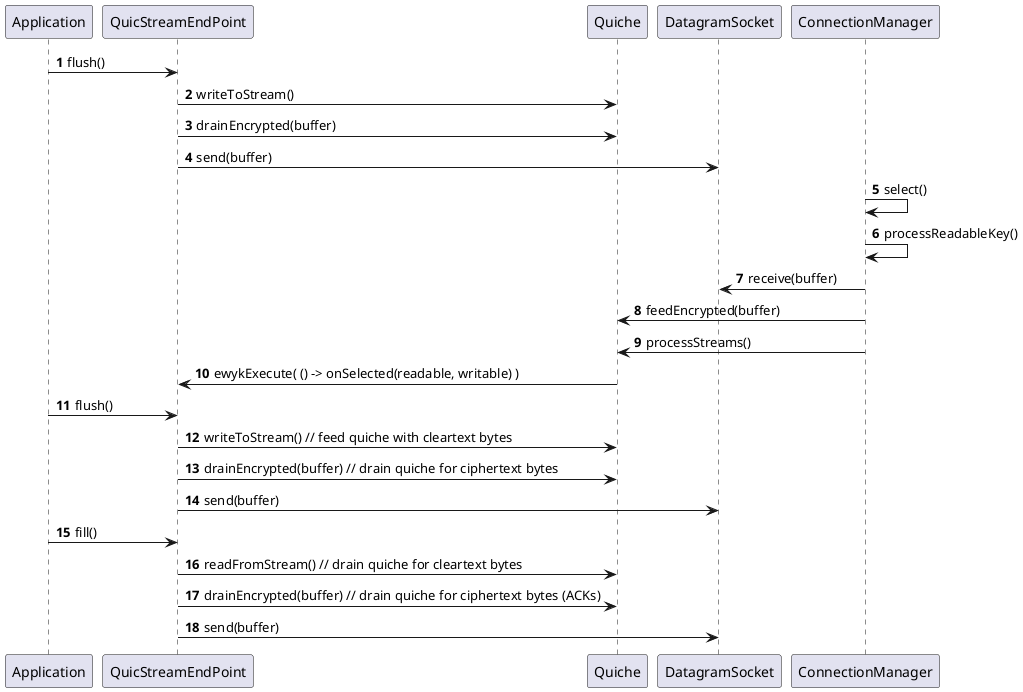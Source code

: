 @startuml
'https://plantuml.com/sequence-diagram

autonumber

Application -> QuicStreamEndPoint: flush()
QuicStreamEndPoint -> Quiche: writeToStream()
QuicStreamEndPoint -> Quiche: drainEncrypted(buffer)
QuicStreamEndPoint -> DatagramSocket: send(buffer)

ConnectionManager -> ConnectionManager: select()
ConnectionManager -> ConnectionManager: processReadableKey()
ConnectionManager -> DatagramSocket: receive(buffer)
ConnectionManager -> Quiche: feedEncrypted(buffer)
ConnectionManager -> Quiche: processStreams()
Quiche -> QuicStreamEndPoint: ewykExecute( () -> onSelected(readable, writable) )

Application -> QuicStreamEndPoint: flush()
QuicStreamEndPoint -> Quiche: writeToStream() // feed quiche with cleartext bytes
QuicStreamEndPoint -> Quiche: drainEncrypted(buffer) // drain quiche for ciphertext bytes
QuicStreamEndPoint -> DatagramSocket: send(buffer)

Application -> QuicStreamEndPoint: fill()
QuicStreamEndPoint -> Quiche: readFromStream() // drain quiche for cleartext bytes
QuicStreamEndPoint -> Quiche: drainEncrypted(buffer) // drain quiche for ciphertext bytes (ACKs)
QuicStreamEndPoint -> DatagramSocket: send(buffer)

@enduml